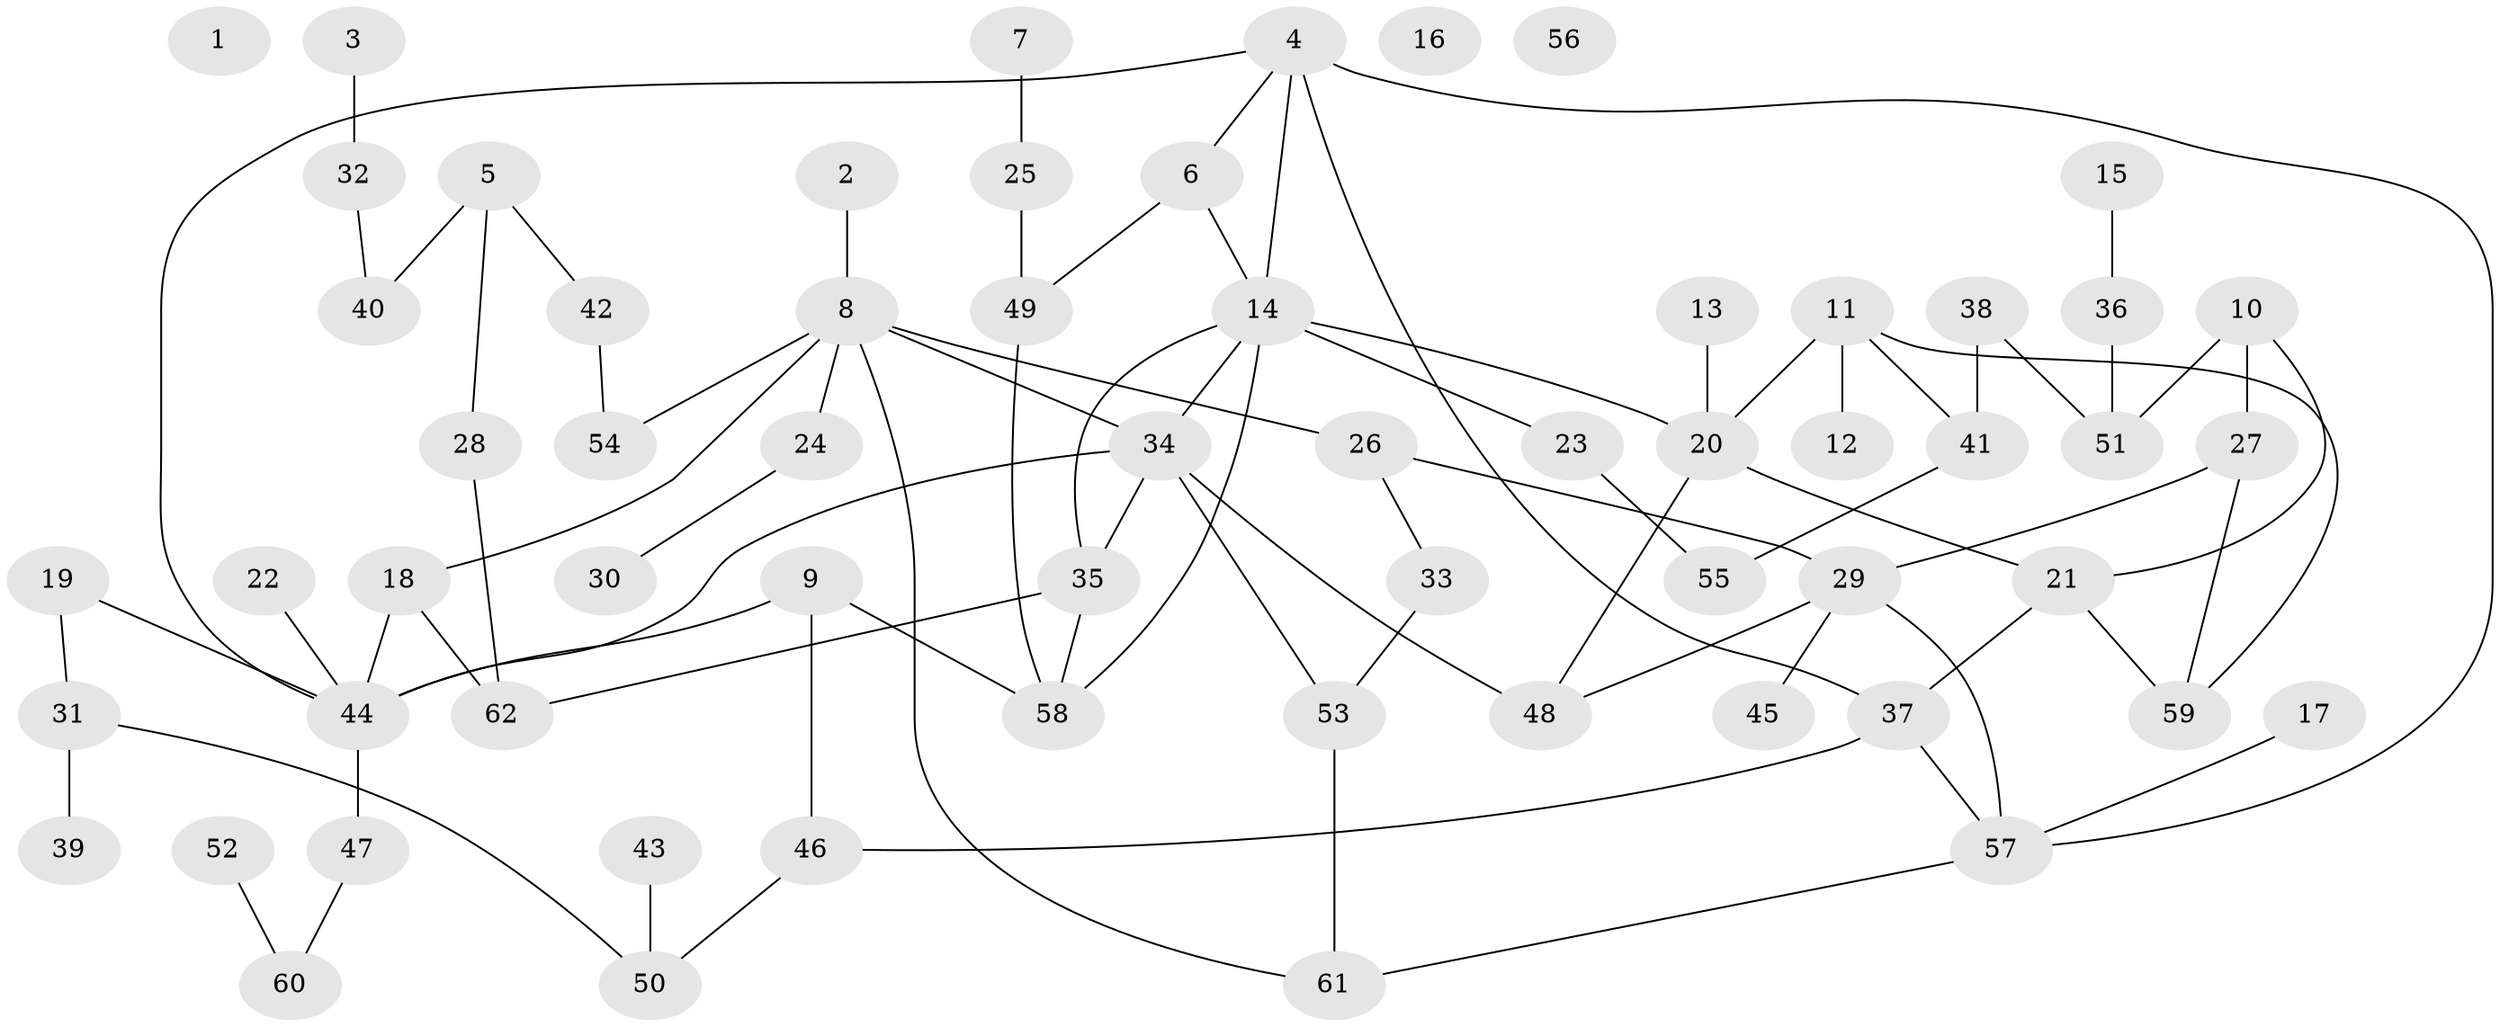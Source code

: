 // coarse degree distribution, {0: 0.0967741935483871, 1: 0.25806451612903225, 4: 0.0967741935483871, 2: 0.2903225806451613, 6: 0.06451612903225806, 5: 0.03225806451612903, 9: 0.03225806451612903, 3: 0.12903225806451613}
// Generated by graph-tools (version 1.1) at 2025/43/03/04/25 21:43:29]
// undirected, 62 vertices, 82 edges
graph export_dot {
graph [start="1"]
  node [color=gray90,style=filled];
  1;
  2;
  3;
  4;
  5;
  6;
  7;
  8;
  9;
  10;
  11;
  12;
  13;
  14;
  15;
  16;
  17;
  18;
  19;
  20;
  21;
  22;
  23;
  24;
  25;
  26;
  27;
  28;
  29;
  30;
  31;
  32;
  33;
  34;
  35;
  36;
  37;
  38;
  39;
  40;
  41;
  42;
  43;
  44;
  45;
  46;
  47;
  48;
  49;
  50;
  51;
  52;
  53;
  54;
  55;
  56;
  57;
  58;
  59;
  60;
  61;
  62;
  2 -- 8;
  3 -- 32;
  4 -- 6;
  4 -- 14;
  4 -- 37;
  4 -- 44;
  4 -- 57;
  5 -- 28;
  5 -- 40;
  5 -- 42;
  6 -- 14;
  6 -- 49;
  7 -- 25;
  8 -- 18;
  8 -- 24;
  8 -- 26;
  8 -- 34;
  8 -- 54;
  8 -- 61;
  9 -- 44;
  9 -- 46;
  9 -- 58;
  10 -- 21;
  10 -- 27;
  10 -- 51;
  11 -- 12;
  11 -- 20;
  11 -- 41;
  11 -- 59;
  13 -- 20;
  14 -- 20;
  14 -- 23;
  14 -- 34;
  14 -- 35;
  14 -- 58;
  15 -- 36;
  17 -- 57;
  18 -- 44;
  18 -- 62;
  19 -- 31;
  19 -- 44;
  20 -- 21;
  20 -- 48;
  21 -- 37;
  21 -- 59;
  22 -- 44;
  23 -- 55;
  24 -- 30;
  25 -- 49;
  26 -- 29;
  26 -- 33;
  27 -- 29;
  27 -- 59;
  28 -- 62;
  29 -- 45;
  29 -- 48;
  29 -- 57;
  31 -- 39;
  31 -- 50;
  32 -- 40;
  33 -- 53;
  34 -- 35;
  34 -- 44;
  34 -- 48;
  34 -- 53;
  35 -- 58;
  35 -- 62;
  36 -- 51;
  37 -- 46;
  37 -- 57;
  38 -- 41;
  38 -- 51;
  41 -- 55;
  42 -- 54;
  43 -- 50;
  44 -- 47;
  46 -- 50;
  47 -- 60;
  49 -- 58;
  52 -- 60;
  53 -- 61;
  57 -- 61;
}
